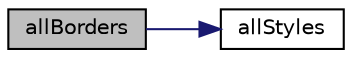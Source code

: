 digraph "allBorders"
{
  edge [fontname="Helvetica",fontsize="10",labelfontname="Helvetica",labelfontsize="10"];
  node [fontname="Helvetica",fontsize="10",shape=record];
  rankdir="LR";
  Node0 [label="allBorders",height=0.2,width=0.4,color="black", fillcolor="grey75", style="filled", fontcolor="black"];
  Node0 -> Node1 [color="midnightblue",fontsize="10",style="solid",fontname="Helvetica"];
  Node1 [label="allStyles",height=0.2,width=0.4,color="black", fillcolor="white", style="filled",URL="$class_p_h_p_excel___writer___excel2007___style.html#a60d89869dff0d3ddc54619cba4236007"];
}

